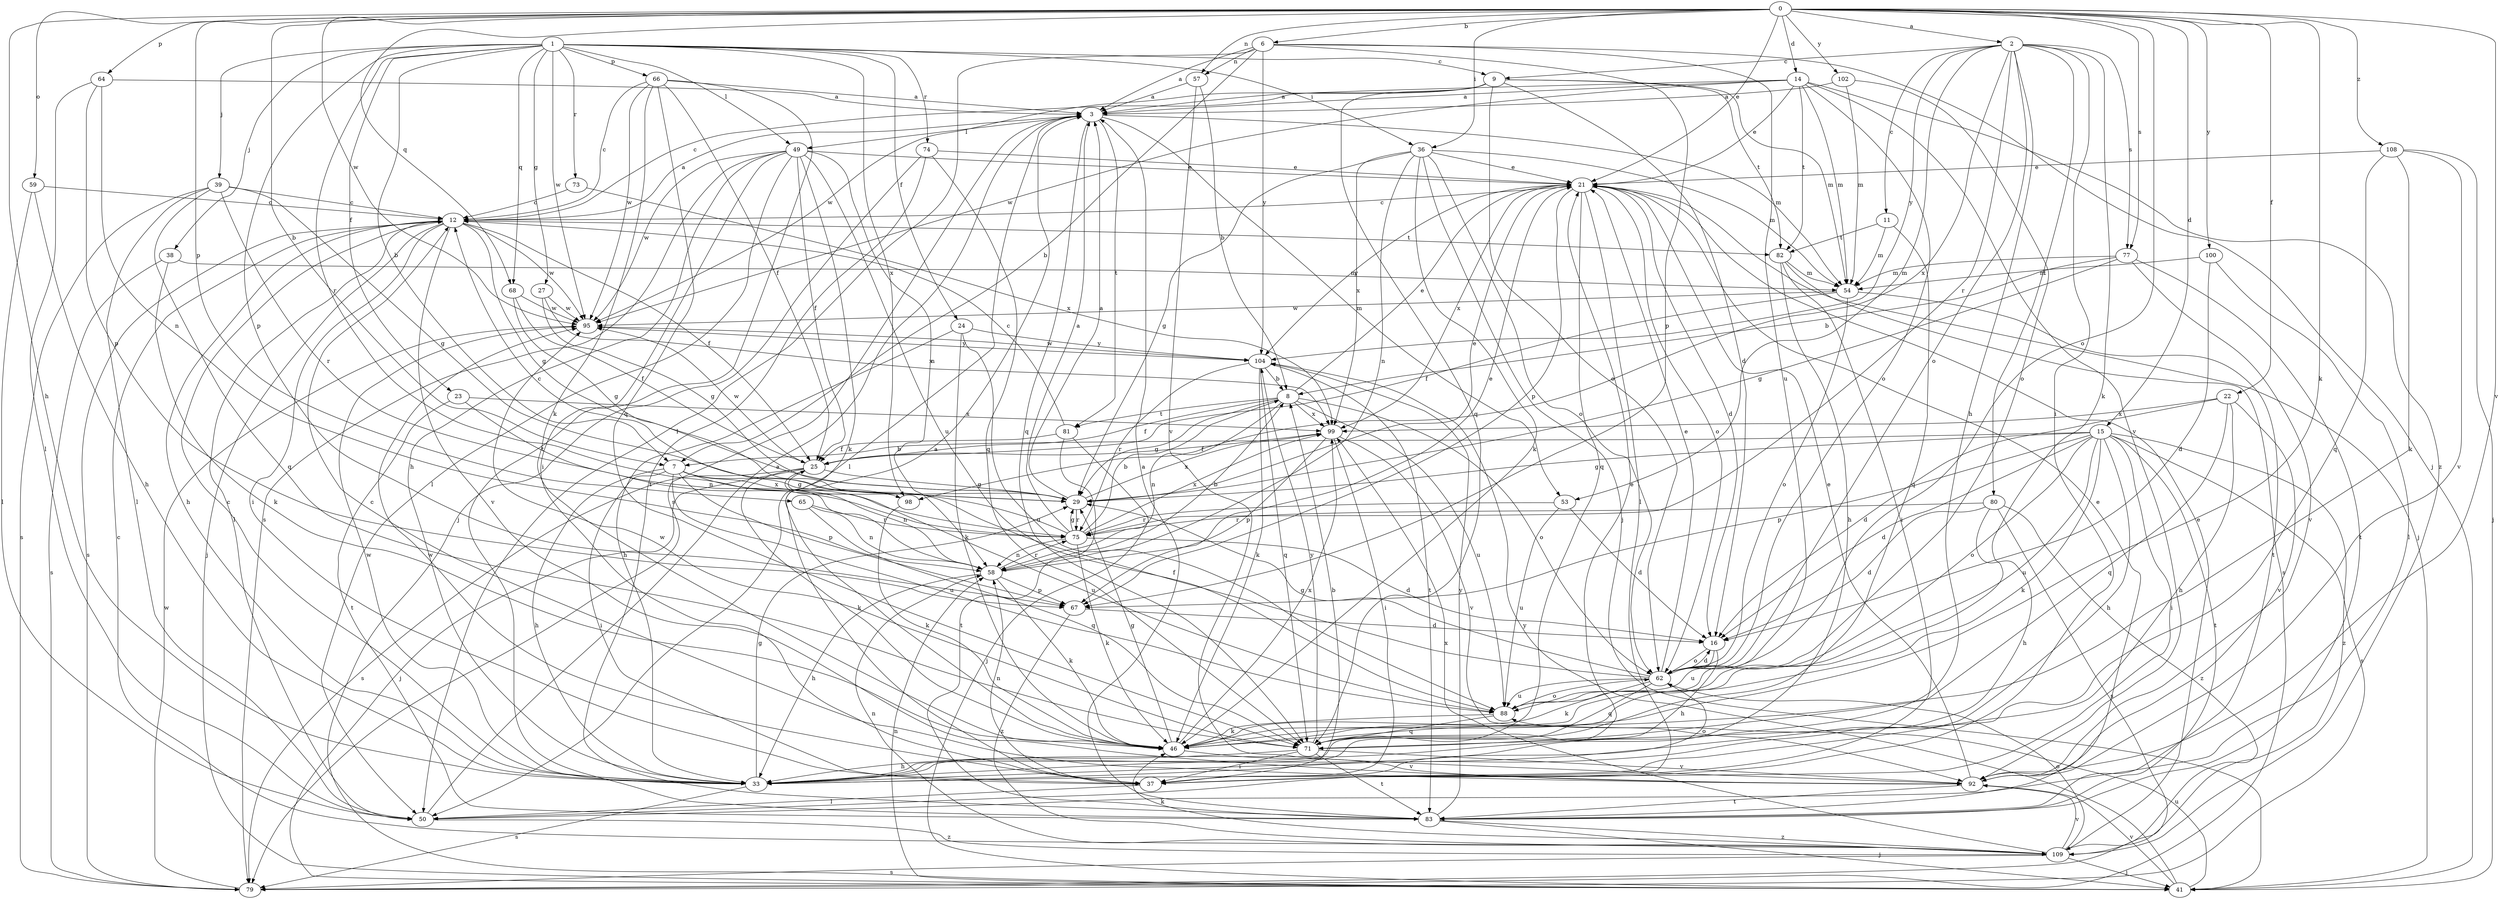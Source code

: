 strict digraph  {
0;
1;
2;
3;
6;
7;
8;
9;
11;
12;
14;
15;
16;
21;
22;
23;
24;
25;
27;
29;
33;
36;
37;
38;
39;
41;
46;
49;
50;
53;
54;
57;
58;
59;
62;
64;
65;
66;
67;
68;
71;
73;
74;
75;
77;
79;
80;
81;
82;
83;
88;
92;
95;
98;
99;
100;
102;
104;
108;
109;
0 -> 2  [label=a];
0 -> 6  [label=b];
0 -> 7  [label=b];
0 -> 14  [label=d];
0 -> 15  [label=d];
0 -> 21  [label=e];
0 -> 22  [label=f];
0 -> 33  [label=h];
0 -> 36  [label=i];
0 -> 46  [label=k];
0 -> 57  [label=n];
0 -> 59  [label=o];
0 -> 62  [label=o];
0 -> 64  [label=p];
0 -> 65  [label=p];
0 -> 68  [label=q];
0 -> 77  [label=s];
0 -> 92  [label=v];
0 -> 95  [label=w];
0 -> 100  [label=y];
0 -> 102  [label=y];
0 -> 108  [label=z];
1 -> 7  [label=b];
1 -> 9  [label=c];
1 -> 23  [label=f];
1 -> 24  [label=f];
1 -> 27  [label=g];
1 -> 36  [label=i];
1 -> 38  [label=j];
1 -> 39  [label=j];
1 -> 49  [label=l];
1 -> 66  [label=p];
1 -> 67  [label=p];
1 -> 68  [label=q];
1 -> 73  [label=r];
1 -> 74  [label=r];
1 -> 75  [label=r];
1 -> 95  [label=w];
1 -> 98  [label=x];
2 -> 9  [label=c];
2 -> 11  [label=c];
2 -> 33  [label=h];
2 -> 37  [label=i];
2 -> 46  [label=k];
2 -> 53  [label=m];
2 -> 62  [label=o];
2 -> 75  [label=r];
2 -> 77  [label=s];
2 -> 80  [label=t];
2 -> 98  [label=x];
2 -> 104  [label=y];
3 -> 49  [label=l];
3 -> 50  [label=l];
3 -> 53  [label=m];
3 -> 54  [label=m];
3 -> 71  [label=q];
3 -> 79  [label=s];
3 -> 81  [label=t];
6 -> 3  [label=a];
6 -> 7  [label=b];
6 -> 41  [label=j];
6 -> 50  [label=l];
6 -> 57  [label=n];
6 -> 67  [label=p];
6 -> 88  [label=u];
6 -> 104  [label=y];
7 -> 29  [label=g];
7 -> 33  [label=h];
7 -> 37  [label=i];
7 -> 58  [label=n];
7 -> 67  [label=p];
7 -> 88  [label=u];
7 -> 98  [label=x];
8 -> 21  [label=e];
8 -> 25  [label=f];
8 -> 29  [label=g];
8 -> 58  [label=n];
8 -> 62  [label=o];
8 -> 81  [label=t];
8 -> 88  [label=u];
8 -> 99  [label=x];
9 -> 3  [label=a];
9 -> 16  [label=d];
9 -> 54  [label=m];
9 -> 62  [label=o];
9 -> 71  [label=q];
9 -> 82  [label=t];
9 -> 95  [label=w];
11 -> 54  [label=m];
11 -> 71  [label=q];
11 -> 82  [label=t];
12 -> 3  [label=a];
12 -> 25  [label=f];
12 -> 29  [label=g];
12 -> 33  [label=h];
12 -> 37  [label=i];
12 -> 41  [label=j];
12 -> 50  [label=l];
12 -> 79  [label=s];
12 -> 82  [label=t];
12 -> 92  [label=v];
12 -> 95  [label=w];
14 -> 3  [label=a];
14 -> 12  [label=c];
14 -> 21  [label=e];
14 -> 54  [label=m];
14 -> 62  [label=o];
14 -> 82  [label=t];
14 -> 92  [label=v];
14 -> 95  [label=w];
14 -> 109  [label=z];
15 -> 7  [label=b];
15 -> 16  [label=d];
15 -> 29  [label=g];
15 -> 33  [label=h];
15 -> 37  [label=i];
15 -> 46  [label=k];
15 -> 62  [label=o];
15 -> 67  [label=p];
15 -> 79  [label=s];
15 -> 83  [label=t];
15 -> 88  [label=u];
15 -> 109  [label=z];
16 -> 33  [label=h];
16 -> 62  [label=o];
16 -> 88  [label=u];
21 -> 12  [label=c];
21 -> 16  [label=d];
21 -> 41  [label=j];
21 -> 50  [label=l];
21 -> 62  [label=o];
21 -> 67  [label=p];
21 -> 71  [label=q];
21 -> 99  [label=x];
21 -> 104  [label=y];
22 -> 16  [label=d];
22 -> 33  [label=h];
22 -> 71  [label=q];
22 -> 92  [label=v];
22 -> 99  [label=x];
23 -> 58  [label=n];
23 -> 83  [label=t];
23 -> 99  [label=x];
24 -> 33  [label=h];
24 -> 46  [label=k];
24 -> 88  [label=u];
24 -> 104  [label=y];
25 -> 29  [label=g];
25 -> 41  [label=j];
25 -> 46  [label=k];
25 -> 79  [label=s];
25 -> 88  [label=u];
25 -> 95  [label=w];
27 -> 29  [label=g];
27 -> 95  [label=w];
27 -> 99  [label=x];
29 -> 3  [label=a];
29 -> 21  [label=e];
29 -> 75  [label=r];
29 -> 99  [label=x];
33 -> 12  [label=c];
33 -> 21  [label=e];
33 -> 29  [label=g];
33 -> 79  [label=s];
33 -> 95  [label=w];
36 -> 21  [label=e];
36 -> 29  [label=g];
36 -> 41  [label=j];
36 -> 46  [label=k];
36 -> 54  [label=m];
36 -> 58  [label=n];
36 -> 62  [label=o];
36 -> 99  [label=x];
37 -> 3  [label=a];
37 -> 8  [label=b];
37 -> 50  [label=l];
37 -> 58  [label=n];
37 -> 62  [label=o];
37 -> 95  [label=w];
38 -> 46  [label=k];
38 -> 54  [label=m];
38 -> 79  [label=s];
39 -> 12  [label=c];
39 -> 29  [label=g];
39 -> 50  [label=l];
39 -> 71  [label=q];
39 -> 75  [label=r];
39 -> 79  [label=s];
41 -> 58  [label=n];
41 -> 88  [label=u];
41 -> 92  [label=v];
41 -> 104  [label=y];
46 -> 29  [label=g];
46 -> 92  [label=v];
46 -> 99  [label=x];
49 -> 21  [label=e];
49 -> 25  [label=f];
49 -> 33  [label=h];
49 -> 37  [label=i];
49 -> 46  [label=k];
49 -> 50  [label=l];
49 -> 58  [label=n];
49 -> 79  [label=s];
49 -> 88  [label=u];
49 -> 95  [label=w];
50 -> 3  [label=a];
50 -> 109  [label=z];
53 -> 16  [label=d];
53 -> 75  [label=r];
53 -> 88  [label=u];
54 -> 25  [label=f];
54 -> 62  [label=o];
54 -> 83  [label=t];
54 -> 95  [label=w];
57 -> 3  [label=a];
57 -> 8  [label=b];
57 -> 92  [label=v];
58 -> 8  [label=b];
58 -> 21  [label=e];
58 -> 33  [label=h];
58 -> 46  [label=k];
58 -> 67  [label=p];
58 -> 75  [label=r];
59 -> 12  [label=c];
59 -> 33  [label=h];
59 -> 50  [label=l];
62 -> 16  [label=d];
62 -> 21  [label=e];
62 -> 25  [label=f];
62 -> 29  [label=g];
62 -> 46  [label=k];
62 -> 71  [label=q];
62 -> 88  [label=u];
64 -> 3  [label=a];
64 -> 50  [label=l];
64 -> 58  [label=n];
64 -> 67  [label=p];
65 -> 58  [label=n];
65 -> 71  [label=q];
65 -> 75  [label=r];
66 -> 3  [label=a];
66 -> 12  [label=c];
66 -> 25  [label=f];
66 -> 46  [label=k];
66 -> 71  [label=q];
66 -> 83  [label=t];
66 -> 95  [label=w];
67 -> 16  [label=d];
67 -> 109  [label=z];
68 -> 25  [label=f];
68 -> 29  [label=g];
68 -> 95  [label=w];
71 -> 33  [label=h];
71 -> 37  [label=i];
71 -> 83  [label=t];
71 -> 92  [label=v];
71 -> 95  [label=w];
71 -> 104  [label=y];
73 -> 12  [label=c];
73 -> 99  [label=x];
74 -> 21  [label=e];
74 -> 41  [label=j];
74 -> 71  [label=q];
74 -> 83  [label=t];
75 -> 3  [label=a];
75 -> 8  [label=b];
75 -> 12  [label=c];
75 -> 16  [label=d];
75 -> 29  [label=g];
75 -> 46  [label=k];
75 -> 58  [label=n];
75 -> 99  [label=x];
77 -> 8  [label=b];
77 -> 29  [label=g];
77 -> 54  [label=m];
77 -> 83  [label=t];
77 -> 92  [label=v];
79 -> 95  [label=w];
80 -> 16  [label=d];
80 -> 33  [label=h];
80 -> 75  [label=r];
80 -> 79  [label=s];
80 -> 109  [label=z];
81 -> 12  [label=c];
81 -> 25  [label=f];
81 -> 41  [label=j];
81 -> 83  [label=t];
82 -> 33  [label=h];
82 -> 37  [label=i];
82 -> 54  [label=m];
82 -> 79  [label=s];
83 -> 3  [label=a];
83 -> 21  [label=e];
83 -> 41  [label=j];
83 -> 104  [label=y];
83 -> 109  [label=z];
88 -> 46  [label=k];
88 -> 62  [label=o];
88 -> 71  [label=q];
92 -> 12  [label=c];
92 -> 21  [label=e];
92 -> 83  [label=t];
95 -> 104  [label=y];
98 -> 46  [label=k];
99 -> 25  [label=f];
99 -> 37  [label=i];
99 -> 67  [label=p];
99 -> 92  [label=v];
100 -> 16  [label=d];
100 -> 50  [label=l];
100 -> 54  [label=m];
102 -> 3  [label=a];
102 -> 54  [label=m];
102 -> 62  [label=o];
104 -> 8  [label=b];
104 -> 46  [label=k];
104 -> 71  [label=q];
104 -> 75  [label=r];
104 -> 83  [label=t];
104 -> 95  [label=w];
108 -> 21  [label=e];
108 -> 41  [label=j];
108 -> 46  [label=k];
108 -> 71  [label=q];
108 -> 92  [label=v];
109 -> 12  [label=c];
109 -> 21  [label=e];
109 -> 41  [label=j];
109 -> 46  [label=k];
109 -> 58  [label=n];
109 -> 62  [label=o];
109 -> 79  [label=s];
109 -> 92  [label=v];
109 -> 99  [label=x];
}
